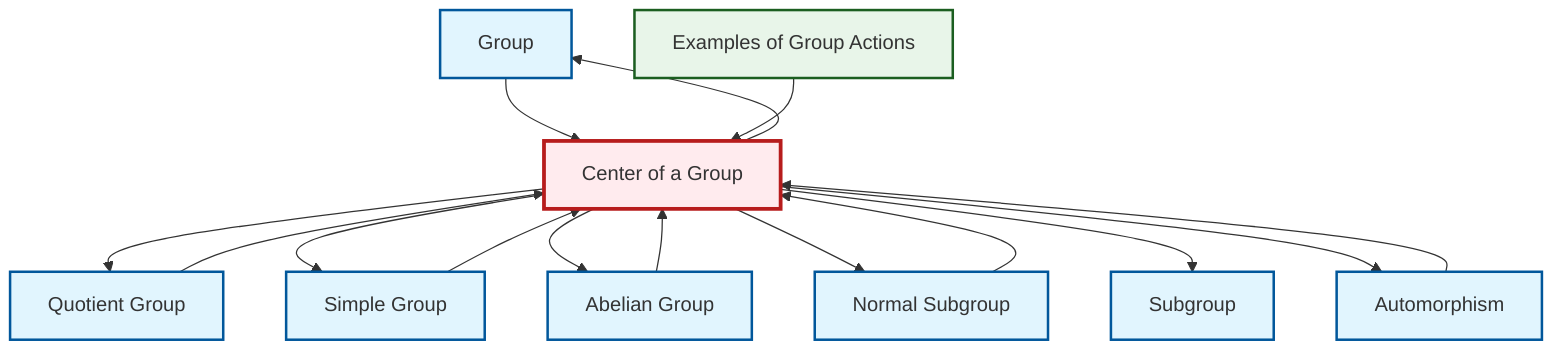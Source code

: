 graph TD
    classDef definition fill:#e1f5fe,stroke:#01579b,stroke-width:2px
    classDef theorem fill:#f3e5f5,stroke:#4a148c,stroke-width:2px
    classDef axiom fill:#fff3e0,stroke:#e65100,stroke-width:2px
    classDef example fill:#e8f5e9,stroke:#1b5e20,stroke-width:2px
    classDef current fill:#ffebee,stroke:#b71c1c,stroke-width:3px
    def-group["Group"]:::definition
    ex-group-action-examples["Examples of Group Actions"]:::example
    def-abelian-group["Abelian Group"]:::definition
    def-subgroup["Subgroup"]:::definition
    def-automorphism["Automorphism"]:::definition
    def-center-of-group["Center of a Group"]:::definition
    def-simple-group["Simple Group"]:::definition
    def-normal-subgroup["Normal Subgroup"]:::definition
    def-quotient-group["Quotient Group"]:::definition
    def-center-of-group --> def-quotient-group
    def-normal-subgroup --> def-center-of-group
    def-group --> def-center-of-group
    def-center-of-group --> def-simple-group
    def-simple-group --> def-center-of-group
    def-quotient-group --> def-center-of-group
    def-center-of-group --> def-group
    def-center-of-group --> def-abelian-group
    def-center-of-group --> def-normal-subgroup
    def-center-of-group --> def-subgroup
    ex-group-action-examples --> def-center-of-group
    def-automorphism --> def-center-of-group
    def-center-of-group --> def-automorphism
    def-abelian-group --> def-center-of-group
    class def-center-of-group current